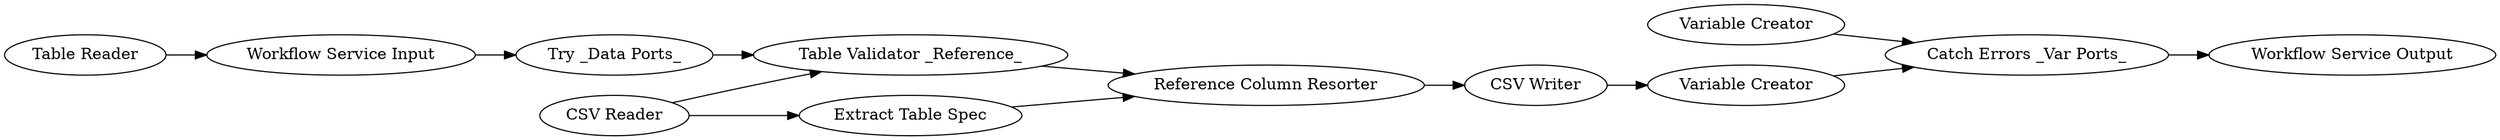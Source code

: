 digraph {
	"-8172056645369146034_375" [label="Try _Data Ports_"]
	"-8172056645369146034_380" [label="Variable Creator"]
	"5650138778635788457_353" [label="CSV Reader"]
	"-8172056645369146034_320" [label="Workflow Service Input"]
	"5650138778635788457_348" [label="Reference Column Resorter"]
	"-8172056645369146034_372" [label="Table Reader"]
	"-8172056645369146034_376" [label="Catch Errors _Var Ports_"]
	"5650138778635788457_374" [label="Table Validator _Reference_"]
	"-8172056645369146034_355" [label="Workflow Service Output"]
	"5650138778635788457_350" [label="Extract Table Spec"]
	"-8172056645369146034_379" [label="Variable Creator"]
	"5650138778635788457_369" [label="CSV Writer"]
	"-8172056645369146034_320" -> "-8172056645369146034_375"
	"-8172056645369146034_375" -> "5650138778635788457_374"
	"-8172056645369146034_380" -> "-8172056645369146034_376"
	"5650138778635788457_348" -> "5650138778635788457_369"
	"-8172056645369146034_379" -> "-8172056645369146034_376"
	"5650138778635788457_374" -> "5650138778635788457_348"
	"5650138778635788457_369" -> "-8172056645369146034_379"
	"5650138778635788457_353" -> "5650138778635788457_374"
	"-8172056645369146034_372" -> "-8172056645369146034_320"
	"5650138778635788457_350" -> "5650138778635788457_348"
	"5650138778635788457_353" -> "5650138778635788457_350"
	"-8172056645369146034_376" -> "-8172056645369146034_355"
	rankdir=LR
}
